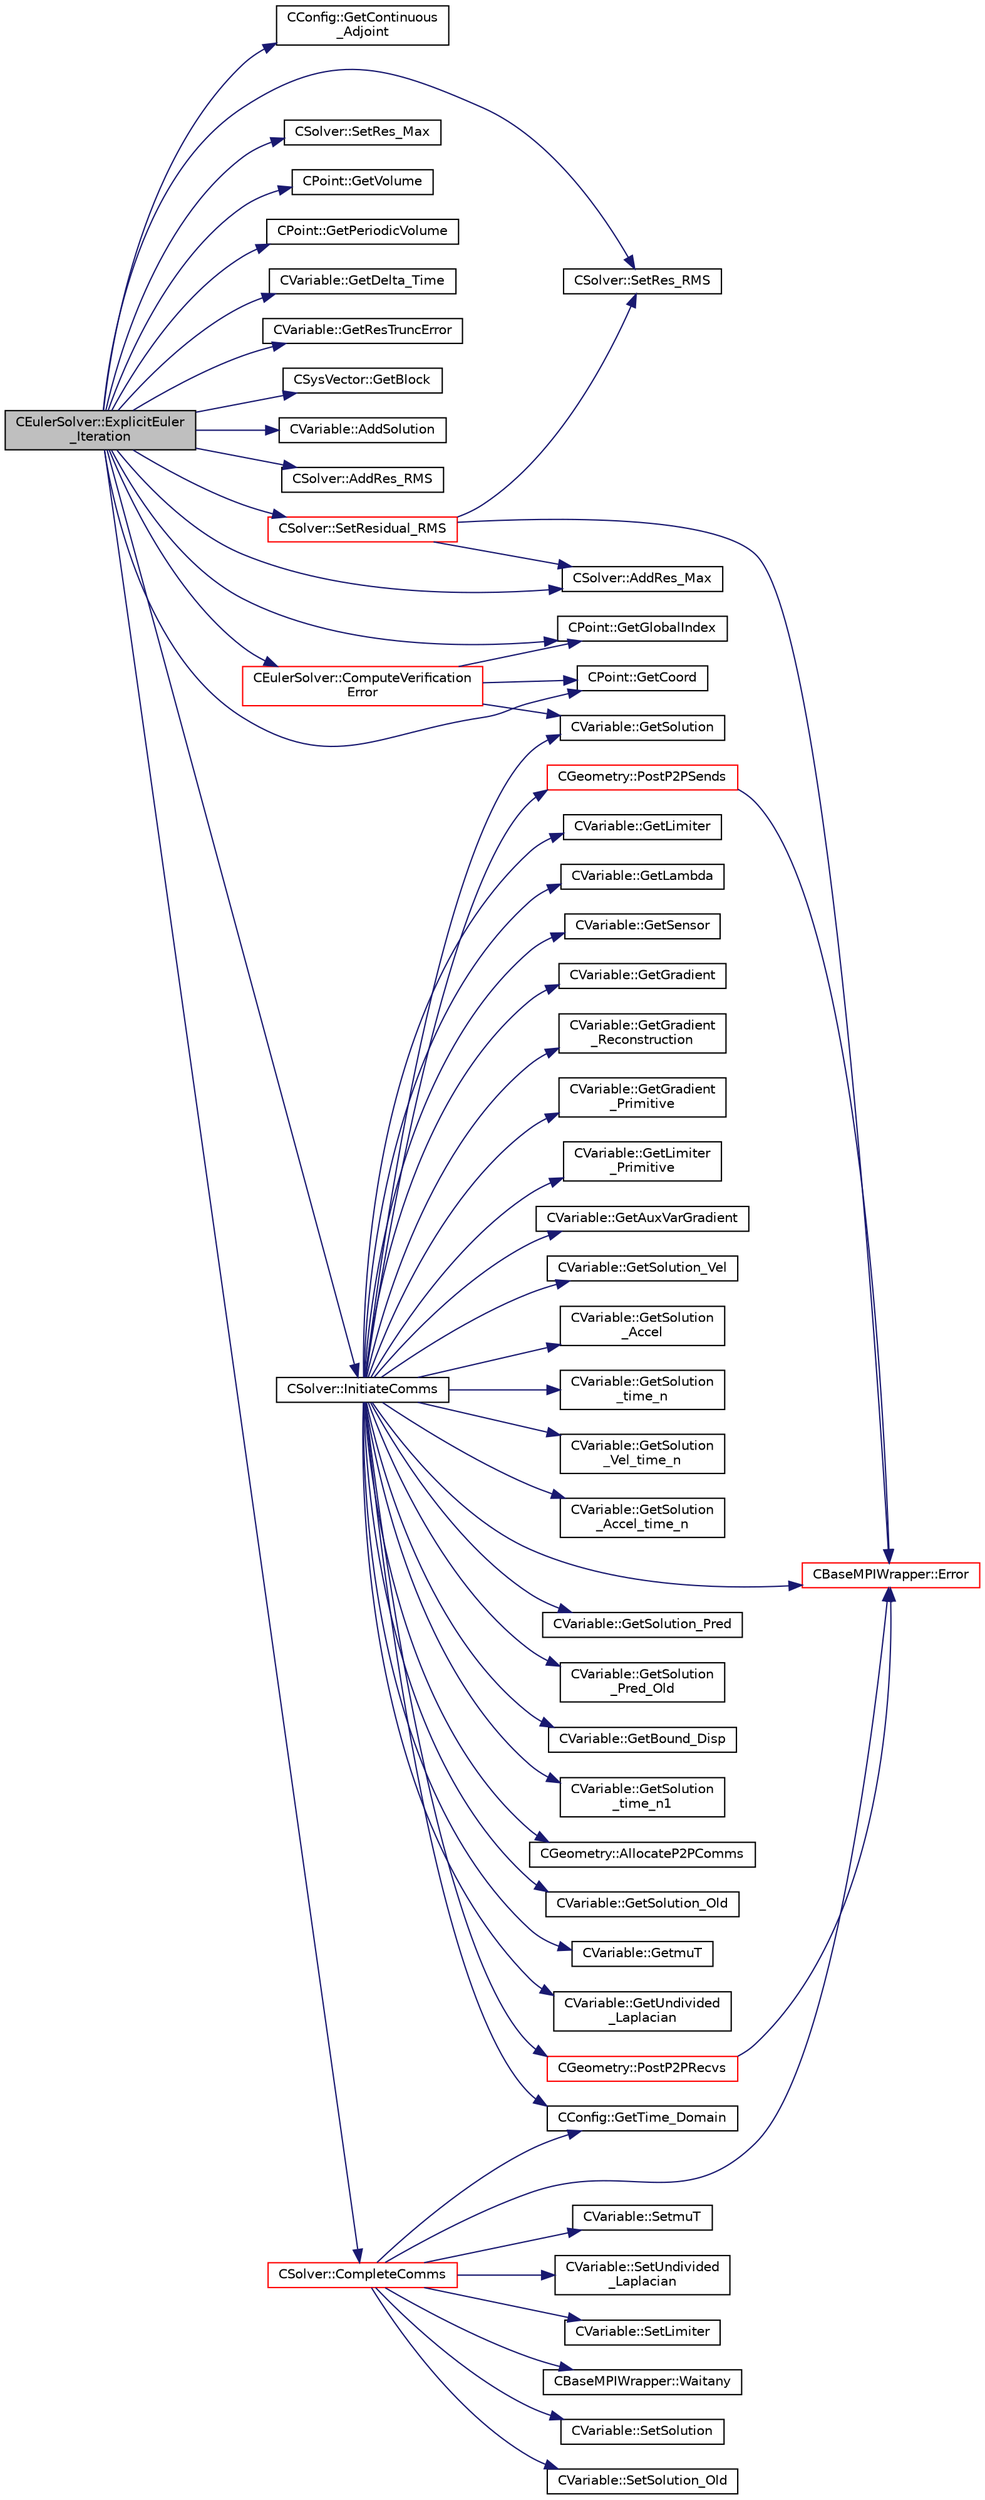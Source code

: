 digraph "CEulerSolver::ExplicitEuler_Iteration"
{
  edge [fontname="Helvetica",fontsize="10",labelfontname="Helvetica",labelfontsize="10"];
  node [fontname="Helvetica",fontsize="10",shape=record];
  rankdir="LR";
  Node1276 [label="CEulerSolver::ExplicitEuler\l_Iteration",height=0.2,width=0.4,color="black", fillcolor="grey75", style="filled", fontcolor="black"];
  Node1276 -> Node1277 [color="midnightblue",fontsize="10",style="solid",fontname="Helvetica"];
  Node1277 [label="CConfig::GetContinuous\l_Adjoint",height=0.2,width=0.4,color="black", fillcolor="white", style="filled",URL="$class_c_config.html#a2917fd8eeb6a8bf275a3fc351aac2a5e",tooltip="Determines if problem is adjoint. "];
  Node1276 -> Node1278 [color="midnightblue",fontsize="10",style="solid",fontname="Helvetica"];
  Node1278 [label="CSolver::SetRes_RMS",height=0.2,width=0.4,color="black", fillcolor="white", style="filled",URL="$class_c_solver.html#a6b74eb7a8bc01a4997c9844598f39d2f",tooltip="Set the maximal residual, this is useful for the convergence history. "];
  Node1276 -> Node1279 [color="midnightblue",fontsize="10",style="solid",fontname="Helvetica"];
  Node1279 [label="CSolver::SetRes_Max",height=0.2,width=0.4,color="black", fillcolor="white", style="filled",URL="$class_c_solver.html#adf14c8391575b286636b04e66f0b5ca7",tooltip="Set the maximal residual, this is useful for the convergence history. "];
  Node1276 -> Node1280 [color="midnightblue",fontsize="10",style="solid",fontname="Helvetica"];
  Node1280 [label="CPoint::GetVolume",height=0.2,width=0.4,color="black", fillcolor="white", style="filled",URL="$class_c_point.html#a3c526a15e767c7de9cf163800aa581e5",tooltip="Get area or volume of the control volume. "];
  Node1276 -> Node1281 [color="midnightblue",fontsize="10",style="solid",fontname="Helvetica"];
  Node1281 [label="CPoint::GetPeriodicVolume",height=0.2,width=0.4,color="black", fillcolor="white", style="filled",URL="$class_c_point.html#a2d3f78f1d6fc4783b1d8a0bd10100b38",tooltip="Get the missing component of area or volume for a control volume on a periodic marker. "];
  Node1276 -> Node1282 [color="midnightblue",fontsize="10",style="solid",fontname="Helvetica"];
  Node1282 [label="CVariable::GetDelta_Time",height=0.2,width=0.4,color="black", fillcolor="white", style="filled",URL="$class_c_variable.html#aef3ea2cd0a87d55835bb2bd332678489",tooltip="Get the value of the time step. "];
  Node1276 -> Node1283 [color="midnightblue",fontsize="10",style="solid",fontname="Helvetica"];
  Node1283 [label="CVariable::GetResTruncError",height=0.2,width=0.4,color="black", fillcolor="white", style="filled",URL="$class_c_variable.html#a026747bfe251f06e2a37352eafbf71f4",tooltip="Get the truncation error. "];
  Node1276 -> Node1284 [color="midnightblue",fontsize="10",style="solid",fontname="Helvetica"];
  Node1284 [label="CSysVector::GetBlock",height=0.2,width=0.4,color="black", fillcolor="white", style="filled",URL="$class_c_sys_vector.html#a0f53b910eb47537bbedcade1fa4b7e5e",tooltip="Get the value of the residual. "];
  Node1276 -> Node1285 [color="midnightblue",fontsize="10",style="solid",fontname="Helvetica"];
  Node1285 [label="CVariable::AddSolution",height=0.2,width=0.4,color="black", fillcolor="white", style="filled",URL="$class_c_variable.html#acb44f7d71d6e55b18bd008b704327f4a",tooltip="Add a value to the solution. "];
  Node1276 -> Node1286 [color="midnightblue",fontsize="10",style="solid",fontname="Helvetica"];
  Node1286 [label="CSolver::AddRes_RMS",height=0.2,width=0.4,color="black", fillcolor="white", style="filled",URL="$class_c_solver.html#a41bc448daf37985882cb2cf27ab1ffd4",tooltip="Adds the maximal residual, this is useful for the convergence history. "];
  Node1276 -> Node1287 [color="midnightblue",fontsize="10",style="solid",fontname="Helvetica"];
  Node1287 [label="CSolver::AddRes_Max",height=0.2,width=0.4,color="black", fillcolor="white", style="filled",URL="$class_c_solver.html#a8068067ba1b56173c95d4799bfb48d9e",tooltip="Adds the maximal residual, this is useful for the convergence history. "];
  Node1276 -> Node1288 [color="midnightblue",fontsize="10",style="solid",fontname="Helvetica"];
  Node1288 [label="CPoint::GetGlobalIndex",height=0.2,width=0.4,color="black", fillcolor="white", style="filled",URL="$class_c_point.html#ab546170a5a03ef210a75fc5531910050",tooltip="Get the global index in a parallel computation. "];
  Node1276 -> Node1289 [color="midnightblue",fontsize="10",style="solid",fontname="Helvetica"];
  Node1289 [label="CPoint::GetCoord",height=0.2,width=0.4,color="black", fillcolor="white", style="filled",URL="$class_c_point.html#a95fe081d22e96e190cb3edcbf0d6525f",tooltip="Get the coordinates dor the control volume. "];
  Node1276 -> Node1290 [color="midnightblue",fontsize="10",style="solid",fontname="Helvetica"];
  Node1290 [label="CSolver::InitiateComms",height=0.2,width=0.4,color="black", fillcolor="white", style="filled",URL="$class_c_solver.html#a68ef94bc50683bd1f1d750b4a8cb7351",tooltip="Routine to load a solver quantity into the data structures for MPI point-to-point communication and t..."];
  Node1290 -> Node1291 [color="midnightblue",fontsize="10",style="solid",fontname="Helvetica"];
  Node1291 [label="CConfig::GetTime_Domain",height=0.2,width=0.4,color="black", fillcolor="white", style="filled",URL="$class_c_config.html#a6a11350b3c8d7577318be43cda6f7292",tooltip="Check if the multizone problem is solved for time domain. "];
  Node1290 -> Node1292 [color="midnightblue",fontsize="10",style="solid",fontname="Helvetica"];
  Node1292 [label="CBaseMPIWrapper::Error",height=0.2,width=0.4,color="red", fillcolor="white", style="filled",URL="$class_c_base_m_p_i_wrapper.html#a04457c47629bda56704e6a8804833eeb"];
  Node1290 -> Node1294 [color="midnightblue",fontsize="10",style="solid",fontname="Helvetica"];
  Node1294 [label="CGeometry::AllocateP2PComms",height=0.2,width=0.4,color="black", fillcolor="white", style="filled",URL="$class_c_geometry.html#ab8d78a9f4017431b7542e154f58a7e63",tooltip="Routine to allocate buffers for point-to-point MPI communications. Also called to dynamically realloc..."];
  Node1290 -> Node1295 [color="midnightblue",fontsize="10",style="solid",fontname="Helvetica"];
  Node1295 [label="CGeometry::PostP2PRecvs",height=0.2,width=0.4,color="red", fillcolor="white", style="filled",URL="$class_c_geometry.html#a35dd847b43dad069e3d73e376a0f32fb",tooltip="Routine to launch non-blocking recvs only for all point-to-point communication with neighboring parti..."];
  Node1295 -> Node1292 [color="midnightblue",fontsize="10",style="solid",fontname="Helvetica"];
  Node1290 -> Node1297 [color="midnightblue",fontsize="10",style="solid",fontname="Helvetica"];
  Node1297 [label="CVariable::GetSolution",height=0.2,width=0.4,color="black", fillcolor="white", style="filled",URL="$class_c_variable.html#a261483e39c23c1de7cb9aea7e917c121",tooltip="Get the solution. "];
  Node1290 -> Node1298 [color="midnightblue",fontsize="10",style="solid",fontname="Helvetica"];
  Node1298 [label="CVariable::GetSolution_Old",height=0.2,width=0.4,color="black", fillcolor="white", style="filled",URL="$class_c_variable.html#a70a9df6b6cc631f9c3b9a3ef7b3ecfe4",tooltip="Get the old solution of the problem (Runge-Kutta method) "];
  Node1290 -> Node1299 [color="midnightblue",fontsize="10",style="solid",fontname="Helvetica"];
  Node1299 [label="CVariable::GetmuT",height=0.2,width=0.4,color="black", fillcolor="white", style="filled",URL="$class_c_variable.html#ad35ee29420764dda0bbb574f7a7253e7",tooltip="Get the value of the eddy viscosity. "];
  Node1290 -> Node1300 [color="midnightblue",fontsize="10",style="solid",fontname="Helvetica"];
  Node1300 [label="CVariable::GetUndivided\l_Laplacian",height=0.2,width=0.4,color="black", fillcolor="white", style="filled",URL="$class_c_variable.html#a1dd90f7826e65b6b9fe15becaf82b1af",tooltip="Get the undivided laplacian of the solution. "];
  Node1290 -> Node1301 [color="midnightblue",fontsize="10",style="solid",fontname="Helvetica"];
  Node1301 [label="CVariable::GetLimiter",height=0.2,width=0.4,color="black", fillcolor="white", style="filled",URL="$class_c_variable.html#a9575966f5c250fca5f6c6ff4f2dd7558",tooltip="Get the value of the slope limiter. "];
  Node1290 -> Node1302 [color="midnightblue",fontsize="10",style="solid",fontname="Helvetica"];
  Node1302 [label="CVariable::GetLambda",height=0.2,width=0.4,color="black", fillcolor="white", style="filled",URL="$class_c_variable.html#af0b6afbd2666eab791d902f50fc3e869",tooltip="Get the value of the spectral radius. "];
  Node1290 -> Node1303 [color="midnightblue",fontsize="10",style="solid",fontname="Helvetica"];
  Node1303 [label="CVariable::GetSensor",height=0.2,width=0.4,color="black", fillcolor="white", style="filled",URL="$class_c_variable.html#afec545423f883bcd961ac9f1e5d18dd2",tooltip="Get the pressure sensor. "];
  Node1290 -> Node1304 [color="midnightblue",fontsize="10",style="solid",fontname="Helvetica"];
  Node1304 [label="CVariable::GetGradient",height=0.2,width=0.4,color="black", fillcolor="white", style="filled",URL="$class_c_variable.html#a7b58da4a928d622e7c2d4b4db047769d",tooltip="Get the value of the solution gradient. "];
  Node1290 -> Node1305 [color="midnightblue",fontsize="10",style="solid",fontname="Helvetica"];
  Node1305 [label="CVariable::GetGradient\l_Reconstruction",height=0.2,width=0.4,color="black", fillcolor="white", style="filled",URL="$class_c_variable.html#a977f02338e95faf16da03dceb858d21b",tooltip="Get the value of the primitive gradient for MUSCL reconstruction. "];
  Node1290 -> Node1306 [color="midnightblue",fontsize="10",style="solid",fontname="Helvetica"];
  Node1306 [label="CVariable::GetGradient\l_Primitive",height=0.2,width=0.4,color="black", fillcolor="white", style="filled",URL="$class_c_variable.html#a8b7f4e020a837b1fe639e8d875f964d5",tooltip="A virtual member. "];
  Node1290 -> Node1307 [color="midnightblue",fontsize="10",style="solid",fontname="Helvetica"];
  Node1307 [label="CVariable::GetLimiter\l_Primitive",height=0.2,width=0.4,color="black", fillcolor="white", style="filled",URL="$class_c_variable.html#a16ceb9b6d42113b37bb6f19652b22ed4",tooltip="A virtual member. "];
  Node1290 -> Node1308 [color="midnightblue",fontsize="10",style="solid",fontname="Helvetica"];
  Node1308 [label="CVariable::GetAuxVarGradient",height=0.2,width=0.4,color="black", fillcolor="white", style="filled",URL="$class_c_variable.html#a834d120ef94368df0db7b3b96a7a324c",tooltip="Get the gradient of the auxiliary variable. "];
  Node1290 -> Node1309 [color="midnightblue",fontsize="10",style="solid",fontname="Helvetica"];
  Node1309 [label="CVariable::GetSolution_Vel",height=0.2,width=0.4,color="black", fillcolor="white", style="filled",URL="$class_c_variable.html#ae403ee21871629716cbabead1c587dac",tooltip="Get the velocity (Structural Analysis). "];
  Node1290 -> Node1310 [color="midnightblue",fontsize="10",style="solid",fontname="Helvetica"];
  Node1310 [label="CVariable::GetSolution\l_Accel",height=0.2,width=0.4,color="black", fillcolor="white", style="filled",URL="$class_c_variable.html#aef2fdf091198070a00d12cdb4dea3ff6",tooltip="Get the acceleration (Structural Analysis). "];
  Node1290 -> Node1311 [color="midnightblue",fontsize="10",style="solid",fontname="Helvetica"];
  Node1311 [label="CVariable::GetSolution\l_time_n",height=0.2,width=0.4,color="black", fillcolor="white", style="filled",URL="$class_c_variable.html#a9162db789c2ca2b71159697cc500fcce",tooltip="Get the solution at time n. "];
  Node1290 -> Node1312 [color="midnightblue",fontsize="10",style="solid",fontname="Helvetica"];
  Node1312 [label="CVariable::GetSolution\l_Vel_time_n",height=0.2,width=0.4,color="black", fillcolor="white", style="filled",URL="$class_c_variable.html#ab36e9bb95a17f0561a94edb80f1ca4c0",tooltip="Get the velocity of the nodes (Structural Analysis) at time n. "];
  Node1290 -> Node1313 [color="midnightblue",fontsize="10",style="solid",fontname="Helvetica"];
  Node1313 [label="CVariable::GetSolution\l_Accel_time_n",height=0.2,width=0.4,color="black", fillcolor="white", style="filled",URL="$class_c_variable.html#acb493936a05287142a6257122f5cefb5",tooltip="Get the acceleration of the nodes (Structural Analysis) at time n. "];
  Node1290 -> Node1314 [color="midnightblue",fontsize="10",style="solid",fontname="Helvetica"];
  Node1314 [label="CVariable::GetSolution_Pred",height=0.2,width=0.4,color="black", fillcolor="white", style="filled",URL="$class_c_variable.html#adba4a8e082e70a9a6fe5d1d9c6e5c820",tooltip="A virtual member. Get the value of the solution predictor. "];
  Node1290 -> Node1315 [color="midnightblue",fontsize="10",style="solid",fontname="Helvetica"];
  Node1315 [label="CVariable::GetSolution\l_Pred_Old",height=0.2,width=0.4,color="black", fillcolor="white", style="filled",URL="$class_c_variable.html#a626f4cad3d20be125e844b9076e44e07",tooltip="A virtual member. Get the value of the solution predictor. "];
  Node1290 -> Node1316 [color="midnightblue",fontsize="10",style="solid",fontname="Helvetica"];
  Node1316 [label="CVariable::GetBound_Disp",height=0.2,width=0.4,color="black", fillcolor="white", style="filled",URL="$class_c_variable.html#a7e382eae45700e5c1e8973292c08f128",tooltip="A virtual member. Get the value of the displacement imposed at the boundary. "];
  Node1290 -> Node1317 [color="midnightblue",fontsize="10",style="solid",fontname="Helvetica"];
  Node1317 [label="CVariable::GetSolution\l_time_n1",height=0.2,width=0.4,color="black", fillcolor="white", style="filled",URL="$class_c_variable.html#a584e438afb716aa0ffce4ccc9b469ef6",tooltip="Get the solution at time n-1. "];
  Node1290 -> Node1318 [color="midnightblue",fontsize="10",style="solid",fontname="Helvetica"];
  Node1318 [label="CGeometry::PostP2PSends",height=0.2,width=0.4,color="red", fillcolor="white", style="filled",URL="$class_c_geometry.html#a3db8e369fc532db7a85a27fbb01056fe",tooltip="Routine to launch a single non-blocking send once the buffer is loaded for a point-to-point commucati..."];
  Node1318 -> Node1292 [color="midnightblue",fontsize="10",style="solid",fontname="Helvetica"];
  Node1276 -> Node1320 [color="midnightblue",fontsize="10",style="solid",fontname="Helvetica"];
  Node1320 [label="CSolver::CompleteComms",height=0.2,width=0.4,color="red", fillcolor="white", style="filled",URL="$class_c_solver.html#a8d3046ad54e177f0705a2bff99c1cf16",tooltip="Routine to complete the set of non-blocking communications launched by InitiateComms() and unpacking ..."];
  Node1320 -> Node1321 [color="midnightblue",fontsize="10",style="solid",fontname="Helvetica"];
  Node1321 [label="CBaseMPIWrapper::Waitany",height=0.2,width=0.4,color="black", fillcolor="white", style="filled",URL="$class_c_base_m_p_i_wrapper.html#ade364e6661c9eec2070a2448dbb5750b"];
  Node1320 -> Node1322 [color="midnightblue",fontsize="10",style="solid",fontname="Helvetica"];
  Node1322 [label="CVariable::SetSolution",height=0.2,width=0.4,color="black", fillcolor="white", style="filled",URL="$class_c_variable.html#a22fbbd7bc6491672843000644a05c6a5",tooltip="Set the value of the solution, all variables. "];
  Node1320 -> Node1323 [color="midnightblue",fontsize="10",style="solid",fontname="Helvetica"];
  Node1323 [label="CVariable::SetSolution_Old",height=0.2,width=0.4,color="black", fillcolor="white", style="filled",URL="$class_c_variable.html#a6ee4d8d450971204cc054a33d6473732",tooltip="Set the value of the old solution. "];
  Node1320 -> Node1324 [color="midnightblue",fontsize="10",style="solid",fontname="Helvetica"];
  Node1324 [label="CVariable::SetmuT",height=0.2,width=0.4,color="black", fillcolor="white", style="filled",URL="$class_c_variable.html#a91256a1e927c5a529d853d0f127243de",tooltip="Set the value of the eddy viscosity. "];
  Node1320 -> Node1325 [color="midnightblue",fontsize="10",style="solid",fontname="Helvetica"];
  Node1325 [label="CVariable::SetUndivided\l_Laplacian",height=0.2,width=0.4,color="black", fillcolor="white", style="filled",URL="$class_c_variable.html#ad3ffccf8e47dccac8bb71b4d8fdbc1be",tooltip="Set the value of the undivided laplacian of the solution. "];
  Node1320 -> Node1326 [color="midnightblue",fontsize="10",style="solid",fontname="Helvetica"];
  Node1326 [label="CVariable::SetLimiter",height=0.2,width=0.4,color="black", fillcolor="white", style="filled",URL="$class_c_variable.html#a7facd577dde974e01c3de9b6f273232e",tooltip="Set the value of the limiter. "];
  Node1320 -> Node1291 [color="midnightblue",fontsize="10",style="solid",fontname="Helvetica"];
  Node1320 -> Node1292 [color="midnightblue",fontsize="10",style="solid",fontname="Helvetica"];
  Node1276 -> Node1344 [color="midnightblue",fontsize="10",style="solid",fontname="Helvetica"];
  Node1344 [label="CSolver::SetResidual_RMS",height=0.2,width=0.4,color="red", fillcolor="white", style="filled",URL="$class_c_solver.html#a757fe316cc412bb18f1c6dff3beeb6b4",tooltip="Set the value of the max residual and RMS residual. "];
  Node1344 -> Node1292 [color="midnightblue",fontsize="10",style="solid",fontname="Helvetica"];
  Node1344 -> Node1278 [color="midnightblue",fontsize="10",style="solid",fontname="Helvetica"];
  Node1344 -> Node1287 [color="midnightblue",fontsize="10",style="solid",fontname="Helvetica"];
  Node1276 -> Node1355 [color="midnightblue",fontsize="10",style="solid",fontname="Helvetica"];
  Node1355 [label="CEulerSolver::ComputeVerification\lError",height=0.2,width=0.4,color="red", fillcolor="white", style="filled",URL="$class_c_euler_solver.html#a37498604753b1606c70ff04dddb707b3",tooltip="Compute the global error measures (L2, Linf) for verification cases. "];
  Node1355 -> Node1289 [color="midnightblue",fontsize="10",style="solid",fontname="Helvetica"];
  Node1355 -> Node1297 [color="midnightblue",fontsize="10",style="solid",fontname="Helvetica"];
  Node1355 -> Node1288 [color="midnightblue",fontsize="10",style="solid",fontname="Helvetica"];
}
